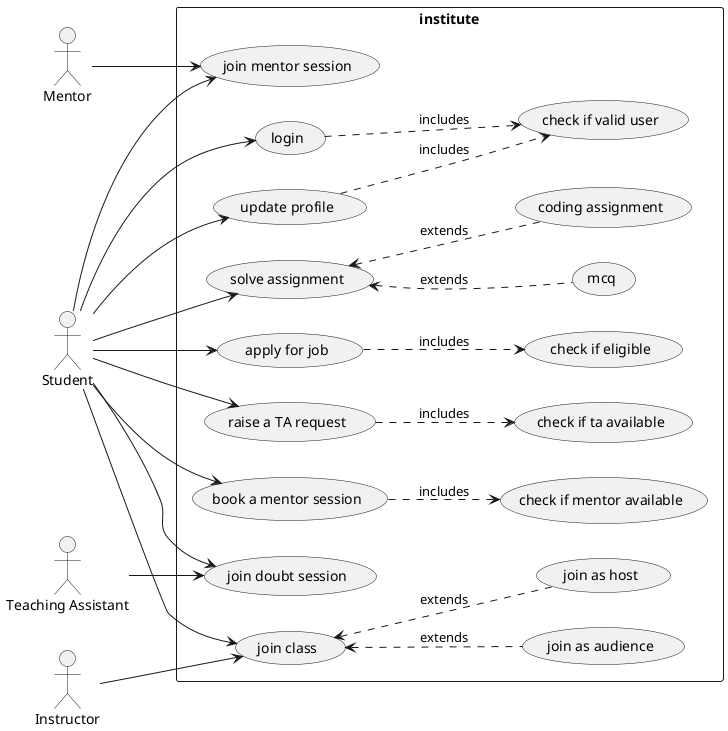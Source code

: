 @startuml institute

left to right direction

actor "Student" as student
actor "Instructor" as instructor
actor "Mentor" as mentor 
actor "Teaching Assistant" as ta

rectangle institute {
    
    usecase "join class" as joinclass
    usecase "apply for job" as apply
    usecase "raise a TA request" as raise
    usecase "book a mentor session" as book
    usecase "update profile" as updateprofile
    usecase "login" as login
    usecase "solve assignment" as assignment
    usecase "join mentor session" as mentorSession
    usecase "join doubt session" as taSession

    ' extends
    usecase "join as host" as host
    usecase "join as audience" as audience
    usecase "mcq" as mcq
    usecase "coding assignment" as coding


    ' includes
    usecase "check if eligible" as eligibilty
    usecase "check if valid user" as validuser
    usecase "check if mentor available" as mentorAvailability
    usecase "check if ta available" as taAvailable


}


' Student
student --> joinclass
student --> apply
student --> raise 
student --> book
student --> login
student --> updateprofile
student --> assignment
student --> mentorSession
student --> taSession

' Instructor
instructor --> joinclass

' Mentor

mentor --> mentorSession

' TA

ta --> taSession

joinclass <.- host : extends
joinclass <.-  audience : extends


assignment <.- mcq : extends
 assignment <.- coding : extends


apply -.> eligibilty : includes

book -.> mentorAvailability : includes

raise -.> taAvailable : includes

login -.> validuser : includes

updateprofile -.> validuser : includes



@enduml